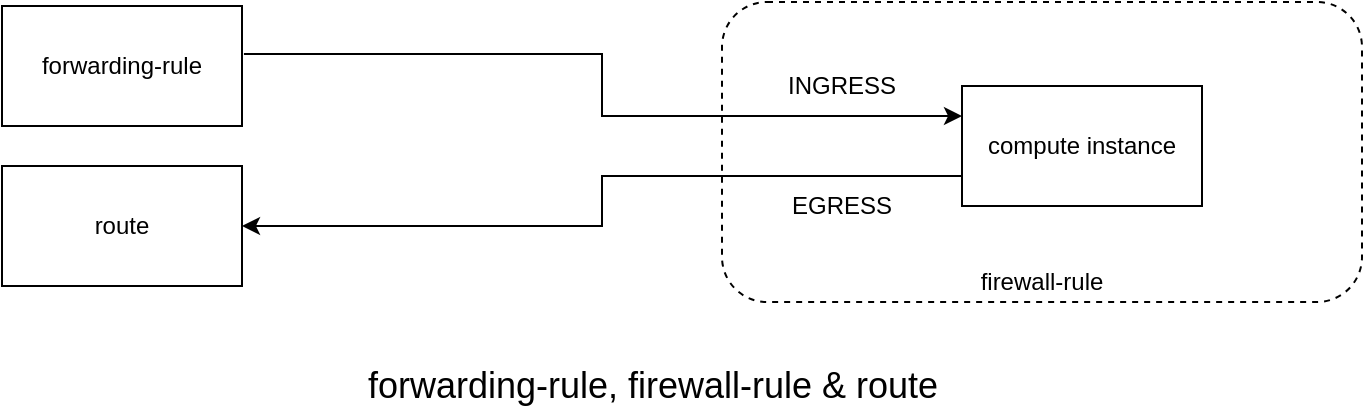 <mxfile version="13.2.4" type="device"><diagram id="5C83LUsdFTHvA62mqKAl" name="Page-1"><mxGraphModel dx="1422" dy="729" grid="1" gridSize="10" guides="1" tooltips="1" connect="1" arrows="1" fold="1" page="1" pageScale="1" pageWidth="850" pageHeight="1100" math="0" shadow="0"><root><mxCell id="0"/><mxCell id="1" parent="0"/><mxCell id="6-ZD5gMjh1oKi8t0AG03-28" value="&lt;br&gt;&lt;br&gt;&lt;br&gt;&lt;br&gt;&lt;br&gt;&lt;br&gt;&lt;br&gt;&lt;br&gt;&lt;br&gt;firewall-rule" style="rounded=1;whiteSpace=wrap;html=1;dashed=1;" vertex="1" parent="1"><mxGeometry x="480" y="38" width="320" height="150" as="geometry"/></mxCell><mxCell id="6-ZD5gMjh1oKi8t0AG03-10" value="&lt;font style=&quot;font-size: 18px&quot;&gt;forwarding-rule, firewall-rule &amp;amp; route&lt;/font&gt;" style="text;html=1;resizable=0;autosize=1;align=center;verticalAlign=middle;points=[];fillColor=none;strokeColor=none;rounded=0;" vertex="1" parent="1"><mxGeometry x="295" y="220" width="300" height="20" as="geometry"/></mxCell><mxCell id="6-ZD5gMjh1oKi8t0AG03-22" value="forwarding-rule" style="rounded=0;whiteSpace=wrap;html=1;" vertex="1" parent="1"><mxGeometry x="120" y="40" width="120" height="60" as="geometry"/></mxCell><mxCell id="6-ZD5gMjh1oKi8t0AG03-37" style="edgeStyle=orthogonalEdgeStyle;rounded=0;orthogonalLoop=1;jettySize=auto;html=1;exitX=0;exitY=0.25;exitDx=0;exitDy=0;entryX=1.008;entryY=0.4;entryDx=0;entryDy=0;entryPerimeter=0;startArrow=classic;startFill=1;endArrow=none;endFill=0;" edge="1" parent="1" source="6-ZD5gMjh1oKi8t0AG03-23" target="6-ZD5gMjh1oKi8t0AG03-22"><mxGeometry relative="1" as="geometry"/></mxCell><mxCell id="6-ZD5gMjh1oKi8t0AG03-23" value="compute instance" style="rounded=0;whiteSpace=wrap;html=1;" vertex="1" parent="1"><mxGeometry x="600" y="80" width="120" height="60" as="geometry"/></mxCell><mxCell id="6-ZD5gMjh1oKi8t0AG03-25" value="INGRESS" style="text;html=1;strokeColor=none;fillColor=none;align=center;verticalAlign=middle;whiteSpace=wrap;rounded=0;" vertex="1" parent="1"><mxGeometry x="520" y="70" width="40" height="20" as="geometry"/></mxCell><mxCell id="6-ZD5gMjh1oKi8t0AG03-39" style="edgeStyle=orthogonalEdgeStyle;rounded=0;orthogonalLoop=1;jettySize=auto;html=1;startArrow=classic;startFill=1;endArrow=none;endFill=0;entryX=0;entryY=0.75;entryDx=0;entryDy=0;" edge="1" parent="1" source="6-ZD5gMjh1oKi8t0AG03-31" target="6-ZD5gMjh1oKi8t0AG03-23"><mxGeometry relative="1" as="geometry"/></mxCell><mxCell id="6-ZD5gMjh1oKi8t0AG03-31" value="route" style="rounded=0;whiteSpace=wrap;html=1;" vertex="1" parent="1"><mxGeometry x="120" y="120" width="120" height="60" as="geometry"/></mxCell><mxCell id="6-ZD5gMjh1oKi8t0AG03-34" value="EGRESS" style="text;html=1;strokeColor=none;fillColor=none;align=center;verticalAlign=middle;whiteSpace=wrap;rounded=0;" vertex="1" parent="1"><mxGeometry x="520" y="130" width="40" height="20" as="geometry"/></mxCell></root></mxGraphModel></diagram></mxfile>